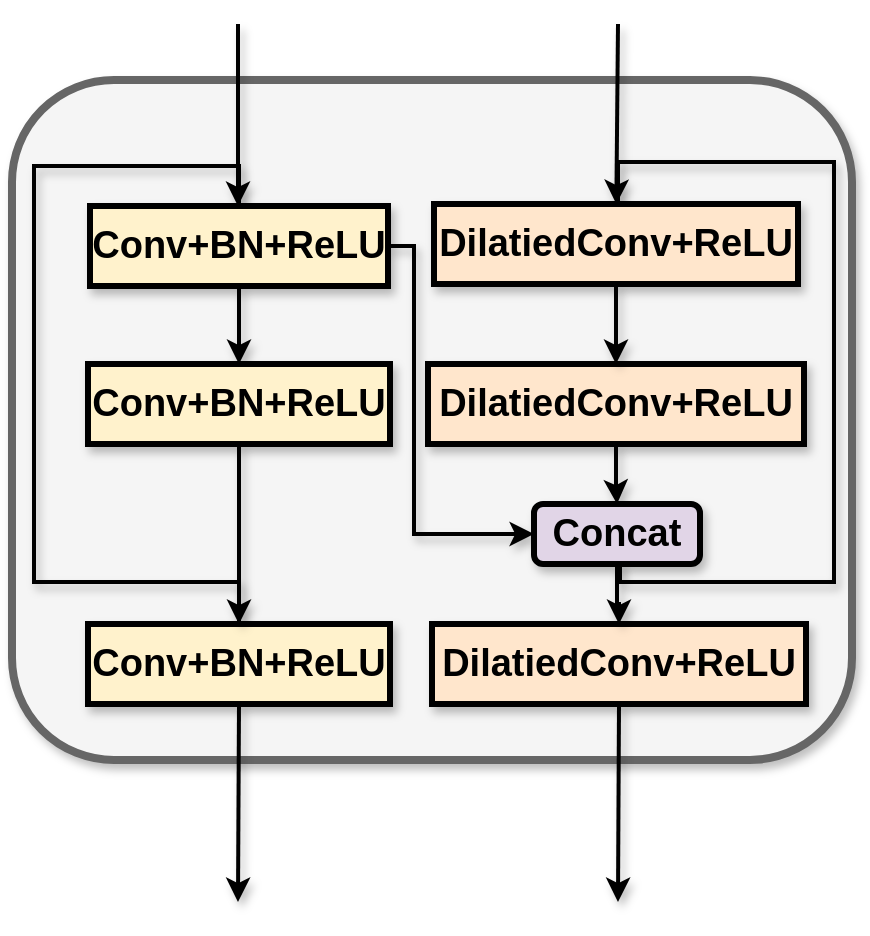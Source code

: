 <mxfile version="23.1.6" type="github">
  <diagram name="Page-1" id="qPdvbD_3wHOQJ4XgYrTA">
    <mxGraphModel dx="996" dy="589" grid="1" gridSize="10" guides="1" tooltips="1" connect="1" arrows="1" fold="1" page="1" pageScale="1" pageWidth="850" pageHeight="1100" math="0" shadow="0">
      <root>
        <mxCell id="0" />
        <mxCell id="1" parent="0" />
        <mxCell id="wB1HMgiuBddRS1M0Nn8E-1" value="" style="rounded=1;whiteSpace=wrap;html=1;fillColor=#f5f5f5;strokeColor=#666666;strokeWidth=4;fontColor=#333333;shadow=1;fontSize=19;" parent="1" vertex="1">
          <mxGeometry x="139" y="129" width="420" height="340" as="geometry" />
        </mxCell>
        <mxCell id="wB1HMgiuBddRS1M0Nn8E-3" style="edgeStyle=orthogonalEdgeStyle;rounded=1;orthogonalLoop=1;jettySize=auto;html=1;strokeWidth=2;shadow=1;endArrow=none;endFill=0;startArrow=classic;startFill=1;fontSize=19;" parent="1" source="wB1HMgiuBddRS1M0Nn8E-5" edge="1">
          <mxGeometry relative="1" as="geometry">
            <mxPoint x="252" y="101" as="targetPoint" />
          </mxGeometry>
        </mxCell>
        <mxCell id="wB1HMgiuBddRS1M0Nn8E-24" style="edgeStyle=orthogonalEdgeStyle;rounded=0;orthogonalLoop=1;jettySize=auto;html=1;entryX=0;entryY=0.5;entryDx=0;entryDy=0;strokeWidth=2;shadow=1;fontSize=19;" parent="1" source="wB1HMgiuBddRS1M0Nn8E-5" target="wB1HMgiuBddRS1M0Nn8E-16" edge="1">
          <mxGeometry relative="1" as="geometry">
            <Array as="points">
              <mxPoint x="340" y="212" />
              <mxPoint x="340" y="356" />
            </Array>
          </mxGeometry>
        </mxCell>
        <mxCell id="wB1HMgiuBddRS1M0Nn8E-25" style="edgeStyle=orthogonalEdgeStyle;rounded=0;orthogonalLoop=1;jettySize=auto;html=1;entryX=0.5;entryY=0;entryDx=0;entryDy=0;strokeWidth=2;shadow=1;fontSize=19;" parent="1" source="wB1HMgiuBddRS1M0Nn8E-5" target="wB1HMgiuBddRS1M0Nn8E-21" edge="1">
          <mxGeometry relative="1" as="geometry" />
        </mxCell>
        <mxCell id="wB1HMgiuBddRS1M0Nn8E-27" style="edgeStyle=orthogonalEdgeStyle;rounded=0;orthogonalLoop=1;jettySize=auto;html=1;exitX=0.5;exitY=0;exitDx=0;exitDy=0;entryX=0.5;entryY=0;entryDx=0;entryDy=0;strokeWidth=2;endArrow=none;endFill=0;shadow=1;fontSize=19;" parent="1" source="wB1HMgiuBddRS1M0Nn8E-5" target="wB1HMgiuBddRS1M0Nn8E-7" edge="1">
          <mxGeometry relative="1" as="geometry">
            <mxPoint x="77" y="350" as="targetPoint" />
            <Array as="points">
              <mxPoint x="253" y="172" />
              <mxPoint x="150" y="172" />
              <mxPoint x="150" y="380" />
              <mxPoint x="253" y="380" />
            </Array>
          </mxGeometry>
        </mxCell>
        <mxCell id="wB1HMgiuBddRS1M0Nn8E-5" value="&lt;b style=&quot;font-size: 19px;&quot;&gt;Conv+BN+ReLU&lt;/b&gt;" style="rounded=0;whiteSpace=wrap;html=1;fillColor=#fff2cc;strokeColor=#000000;strokeWidth=3;shadow=1;fontSize=19;" parent="1" vertex="1">
          <mxGeometry x="178" y="192" width="149" height="40" as="geometry" />
        </mxCell>
        <mxCell id="wB1HMgiuBddRS1M0Nn8E-6" style="edgeStyle=orthogonalEdgeStyle;rounded=0;orthogonalLoop=1;jettySize=auto;html=1;exitX=0.5;exitY=1;exitDx=0;exitDy=0;strokeWidth=2;shadow=1;fontSize=16;" parent="1" source="wB1HMgiuBddRS1M0Nn8E-7" edge="1">
          <mxGeometry relative="1" as="geometry">
            <mxPoint x="252" y="540" as="targetPoint" />
          </mxGeometry>
        </mxCell>
        <mxCell id="wB1HMgiuBddRS1M0Nn8E-7" value="&lt;b style=&quot;border-color: var(--border-color); font-size: 19px;&quot;&gt;Conv+BN+ReLU&lt;/b&gt;" style="rounded=0;whiteSpace=wrap;html=1;fillColor=#fff2cc;strokeColor=#000000;strokeWidth=3;shadow=1;fontSize=19;" parent="1" vertex="1">
          <mxGeometry x="177" y="401" width="151" height="40" as="geometry" />
        </mxCell>
        <mxCell id="wB1HMgiuBddRS1M0Nn8E-8" style="edgeStyle=orthogonalEdgeStyle;rounded=0;orthogonalLoop=1;jettySize=auto;html=1;entryX=0.5;entryY=0;entryDx=0;entryDy=0;strokeWidth=2;shadow=1;fontSize=19;" parent="1" source="wB1HMgiuBddRS1M0Nn8E-9" target="wB1HMgiuBddRS1M0Nn8E-16" edge="1">
          <mxGeometry relative="1" as="geometry" />
        </mxCell>
        <mxCell id="wB1HMgiuBddRS1M0Nn8E-9" value="&lt;b style=&quot;border-color: var(--border-color); font-size: 19px;&quot;&gt;DilatiedConv+ReLU&lt;/b&gt;" style="rounded=0;whiteSpace=wrap;html=1;fillColor=#ffe6cc;strokeColor=#000000;strokeWidth=3;shadow=1;fontSize=19;" parent="1" vertex="1">
          <mxGeometry x="347" y="271" width="188" height="40" as="geometry" />
        </mxCell>
        <mxCell id="wB1HMgiuBddRS1M0Nn8E-10" style="edgeStyle=orthogonalEdgeStyle;rounded=0;orthogonalLoop=1;jettySize=auto;html=1;exitX=0.5;exitY=1;exitDx=0;exitDy=0;strokeWidth=2;shadow=1;fontSize=16;" parent="1" source="wB1HMgiuBddRS1M0Nn8E-11" edge="1">
          <mxGeometry relative="1" as="geometry">
            <mxPoint x="442" y="540" as="targetPoint" />
          </mxGeometry>
        </mxCell>
        <mxCell id="wB1HMgiuBddRS1M0Nn8E-11" value="&lt;b style=&quot;border-color: var(--border-color); font-size: 19px;&quot;&gt;DilatiedConv+ReLU&lt;/b&gt;" style="rounded=0;whiteSpace=wrap;html=1;fillColor=#ffe6cc;strokeColor=#000000;strokeWidth=3;shadow=1;fontSize=19;" parent="1" vertex="1">
          <mxGeometry x="349" y="401" width="187" height="40" as="geometry" />
        </mxCell>
        <mxCell id="wB1HMgiuBddRS1M0Nn8E-12" style="edgeStyle=orthogonalEdgeStyle;rounded=0;orthogonalLoop=1;jettySize=auto;html=1;entryX=0.5;entryY=0;entryDx=0;entryDy=0;strokeWidth=2;shadow=1;fontSize=19;" parent="1" source="wB1HMgiuBddRS1M0Nn8E-14" target="wB1HMgiuBddRS1M0Nn8E-9" edge="1">
          <mxGeometry relative="1" as="geometry" />
        </mxCell>
        <mxCell id="wB1HMgiuBddRS1M0Nn8E-13" style="rounded=0;orthogonalLoop=1;jettySize=auto;html=1;strokeWidth=2;shadow=1;startArrow=classic;startFill=1;endArrow=none;endFill=0;fontSize=19;" parent="1" source="wB1HMgiuBddRS1M0Nn8E-14" edge="1">
          <mxGeometry relative="1" as="geometry">
            <mxPoint x="442" y="101" as="targetPoint" />
          </mxGeometry>
        </mxCell>
        <mxCell id="wB1HMgiuBddRS1M0Nn8E-30" style="edgeStyle=orthogonalEdgeStyle;rounded=0;orthogonalLoop=1;jettySize=auto;html=1;entryX=0.5;entryY=1;entryDx=0;entryDy=0;strokeWidth=2;endArrow=none;endFill=0;shadow=1;fontSize=19;" parent="1" target="wB1HMgiuBddRS1M0Nn8E-16" edge="1">
          <mxGeometry relative="1" as="geometry">
            <mxPoint x="442" y="160" as="targetPoint" />
            <mxPoint x="442" y="190" as="sourcePoint" />
            <Array as="points">
              <mxPoint x="442" y="170" />
              <mxPoint x="550" y="170" />
              <mxPoint x="550" y="380" />
              <mxPoint x="443" y="380" />
            </Array>
          </mxGeometry>
        </mxCell>
        <mxCell id="wB1HMgiuBddRS1M0Nn8E-14" value="&lt;b style=&quot;border-color: var(--border-color); font-size: 19px;&quot;&gt;DilatiedConv+ReLU&lt;/b&gt;" style="rounded=0;whiteSpace=wrap;html=1;fillColor=#ffe6cc;strokeColor=#000000;strokeWidth=3;shadow=1;fontSize=19;" parent="1" vertex="1">
          <mxGeometry x="350" y="191" width="182" height="40" as="geometry" />
        </mxCell>
        <mxCell id="wB1HMgiuBddRS1M0Nn8E-15" style="edgeStyle=orthogonalEdgeStyle;rounded=0;orthogonalLoop=1;jettySize=auto;html=1;entryX=0.5;entryY=0;entryDx=0;entryDy=0;strokeWidth=2;shadow=1;fontSize=19;" parent="1" source="wB1HMgiuBddRS1M0Nn8E-16" target="wB1HMgiuBddRS1M0Nn8E-11" edge="1">
          <mxGeometry relative="1" as="geometry" />
        </mxCell>
        <mxCell id="wB1HMgiuBddRS1M0Nn8E-16" value="Concat" style="rounded=1;whiteSpace=wrap;html=1;strokeWidth=3;shadow=1;fillColor=#e1d5e7;strokeColor=#000000;fontSize=19;fontStyle=1" parent="1" vertex="1">
          <mxGeometry x="400" y="341" width="83" height="30" as="geometry" />
        </mxCell>
        <mxCell id="wB1HMgiuBddRS1M0Nn8E-26" style="edgeStyle=orthogonalEdgeStyle;rounded=0;orthogonalLoop=1;jettySize=auto;html=1;entryX=0.5;entryY=0;entryDx=0;entryDy=0;strokeWidth=2;shadow=1;fontSize=19;" parent="1" source="wB1HMgiuBddRS1M0Nn8E-21" target="wB1HMgiuBddRS1M0Nn8E-7" edge="1">
          <mxGeometry relative="1" as="geometry" />
        </mxCell>
        <mxCell id="wB1HMgiuBddRS1M0Nn8E-21" value="&lt;b style=&quot;font-size: 19px;&quot;&gt;Conv+BN+ReLU&lt;/b&gt;" style="rounded=0;whiteSpace=wrap;html=1;fillColor=#fff2cc;strokeColor=#000000;strokeWidth=3;shadow=1;fontSize=19;" parent="1" vertex="1">
          <mxGeometry x="177" y="271" width="151" height="40" as="geometry" />
        </mxCell>
      </root>
    </mxGraphModel>
  </diagram>
</mxfile>
